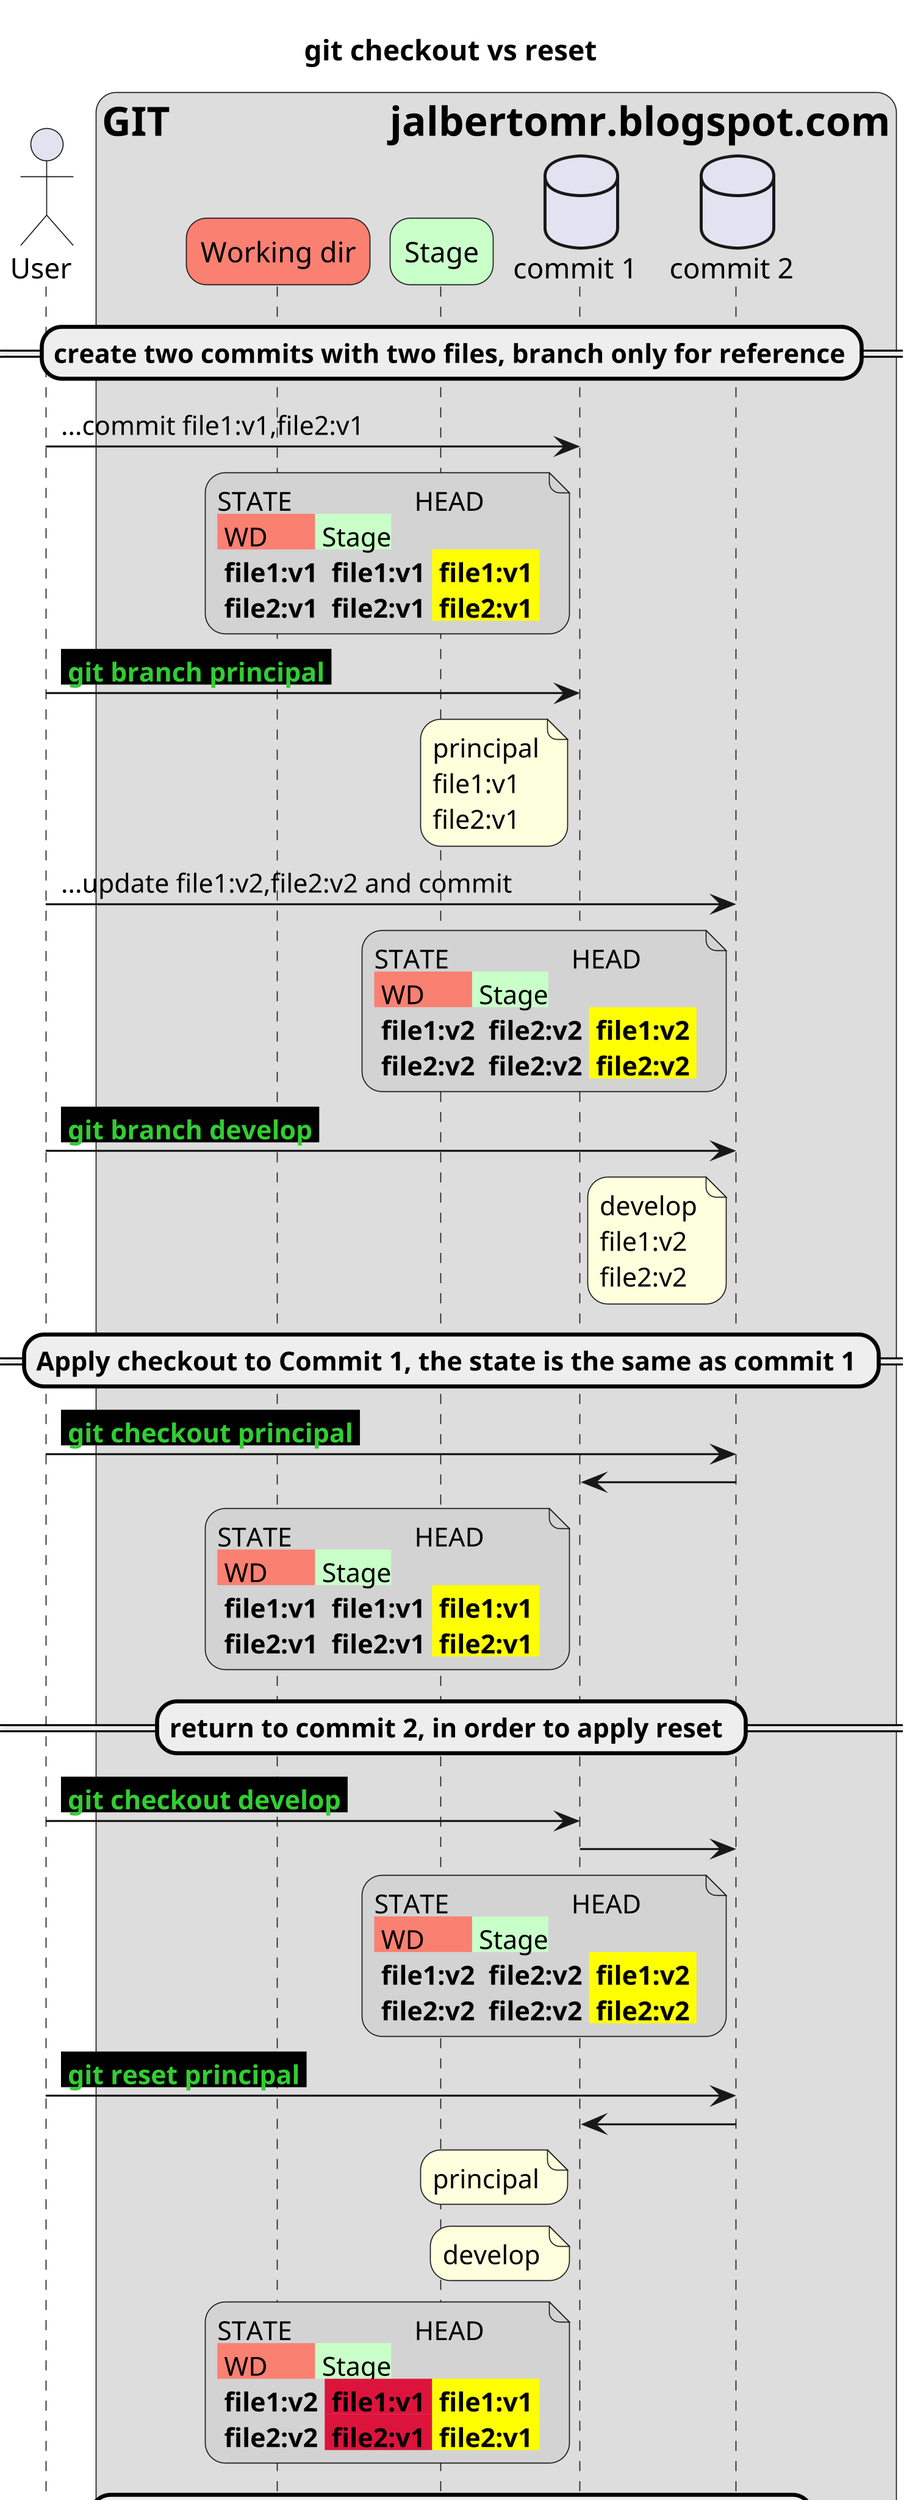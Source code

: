@startuml
scale 1500 width
title git checkout vs reset
skinparam roundCorner 20
actor User
box "<size:20>GIT                     jalbertomr.blogspot.com</size>"
participant "Working dir" as WD #salmon
participant "Stage" as S #technology
database "commit 1" as C1
database "commit 2" as C2
==  create two commits with two files, branch only for reference==
User -> C1:  ...commit file1:v1,file2:v1
note left of C1 #lightgray
STATE                  HEAD
<color:black><back:salmon> WD       <back:technology> Stage
<b> file1:v1 <b> file1:v1 </b><color:black><back:yellow><b> file1:v1 </b></back></color>
<b> file2:v1 <color:black><b> file2:v1 </b><color:black><back:yellow><b> file2:v1 </b></back></color>
end note
User-> C1 : <color:limegreen><back:black><b> git branch principal </b></back></color>
note left of C1
principal
file1:v1
file2:v1
end note
User -> C2:  ...update file1:v2,file2:v2 and commit
note left of C2 #lightgray
STATE                  HEAD
<color:black><back:salmon> WD       <back:technology> Stage
<b> file1:v2 <b> file2:v2 </b><color:black><back:yellow><b> file1:v2 </b></back></color>
<b> file2:v2 <b> file2:v2 </b><color:black><back:yellow><b> file2:v2 </b></back></color>
end note

User-> C2 : <color:limegreen><back:black><b> git branch develop </b></back></color>
note left of C2
develop
file1:v2
file2:v2
end note
== Apply checkout to Commit 1, the state is the same as commit 1 ==
User-> C2 : <color:limegreen><back:black><b> git checkout principal </b></back></color>
C2 -> C1
note left of C1 #lightgray
STATE                  HEAD
<color:black><back:salmon> WD       <back:technology> Stage
<b> file1:v1 <b> file1:v1 </b><color:black><back:yellow><b> file1:v1 </b></back></color>
<b> file2:v1 <color:black><b> file2:v1 </b><color:black><back:yellow><b> file2:v1 </b></back></color>
end note

== return to commit 2, in order to apply reset ==
User-> C1 : <color:limegreen><back:black><b> git checkout develop </b></back></color>
C1 -> C2
note left of C2 #lightgray
STATE                  HEAD
<color:black><back:salmon> WD       <back:technology> Stage
<b> file1:v2 <b> file2:v2 </b><color:black><back:yellow><b> file1:v2 </b></back></color>
<b> file2:v2 <b> file2:v2 </b><color:black><back:yellow><b> file2:v2 </b></back></color>
end note

User-> C2 : <color:limegreen><back:black><b> git reset principal </b></back></color>
C2 -> C1
note left of C1
principal
end note
note left of C1
develop
end note

note left of C1 #lightgray
STATE                  HEAD
<color:black><back:salmon> WD       <back:technology> Stage
<b> file1:v2 <back:crimson><b> file1:v1 </b><color:black><back:yellow><b> file1:v1 </b></back></color>
<b> file2:v2 <back:crimson><b> file2:v1 </b><color:black><back:yellow><b> file2:v1 </b></back></color>
end note
== Now Branche develop point to principal\nStage has unstaged files, two options: add or restore ==
User-> C1 : <color:limegreen><back:black><b> git add file1 </b></back></color>
User-> C1 : <color:limegreen><back:black><b> git restore file2 </b></back></color>

note left of C1 #lightgray
STATE                  HEAD
<color:black><back:salmon> WD       <back:technology> Stage
<b> file1:v2 <back:limegreen><b> file1:v2 </b><color:black><back:yellow><b> file1:v1 </b></back></color>
<b> file2:v1 <b> file2:v1 </b><color:black><back:yellow><b> file2:v1 </b></back></color>
end note
== add: apply the develop state (commit 2) and ready to commit\nrestore: leaves intact the principal state (commit 1)==
@enduml